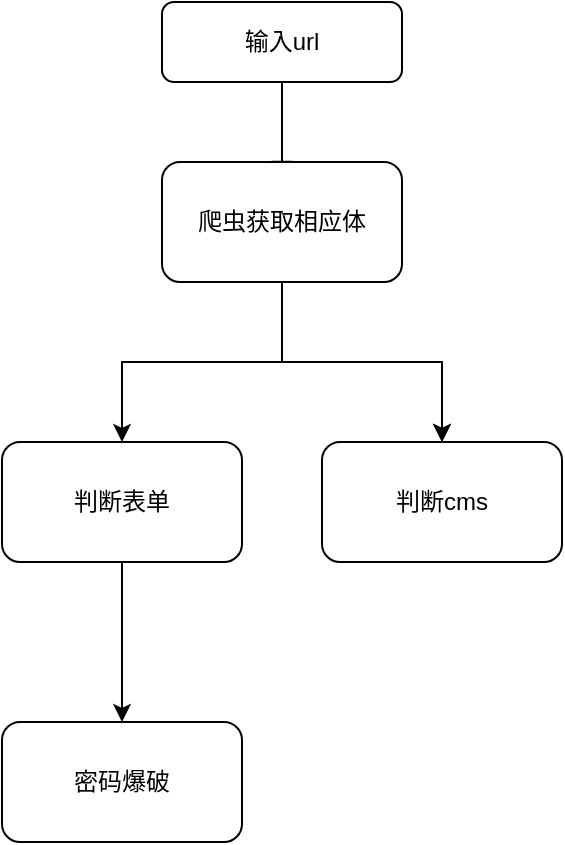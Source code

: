 <mxfile version="21.7.5" type="github">
  <diagram id="C5RBs43oDa-KdzZeNtuy" name="Page-1">
    <mxGraphModel dx="1126" dy="772" grid="1" gridSize="10" guides="1" tooltips="1" connect="1" arrows="1" fold="1" page="1" pageScale="1" pageWidth="827" pageHeight="1169" math="0" shadow="0">
      <root>
        <mxCell id="WIyWlLk6GJQsqaUBKTNV-0" />
        <mxCell id="WIyWlLk6GJQsqaUBKTNV-1" parent="WIyWlLk6GJQsqaUBKTNV-0" />
        <mxCell id="WIyWlLk6GJQsqaUBKTNV-2" value="" style="rounded=0;html=1;jettySize=auto;orthogonalLoop=1;fontSize=11;endArrow=block;endFill=0;endSize=8;strokeWidth=1;shadow=0;labelBackgroundColor=none;edgeStyle=orthogonalEdgeStyle;" parent="WIyWlLk6GJQsqaUBKTNV-1" source="WIyWlLk6GJQsqaUBKTNV-3" edge="1">
          <mxGeometry relative="1" as="geometry">
            <mxPoint x="220" y="170" as="targetPoint" />
          </mxGeometry>
        </mxCell>
        <mxCell id="WIyWlLk6GJQsqaUBKTNV-3" value="输入url" style="rounded=1;whiteSpace=wrap;html=1;fontSize=12;glass=0;strokeWidth=1;shadow=0;" parent="WIyWlLk6GJQsqaUBKTNV-1" vertex="1">
          <mxGeometry x="160" y="80" width="120" height="40" as="geometry" />
        </mxCell>
        <mxCell id="aRoTsoP3xSZto14H4AZ5-2" value="" style="edgeStyle=orthogonalEdgeStyle;rounded=0;orthogonalLoop=1;jettySize=auto;html=1;" edge="1" parent="WIyWlLk6GJQsqaUBKTNV-1" source="aRoTsoP3xSZto14H4AZ5-0" target="aRoTsoP3xSZto14H4AZ5-1">
          <mxGeometry relative="1" as="geometry" />
        </mxCell>
        <mxCell id="aRoTsoP3xSZto14H4AZ5-3" value="" style="edgeStyle=orthogonalEdgeStyle;rounded=0;orthogonalLoop=1;jettySize=auto;html=1;" edge="1" parent="WIyWlLk6GJQsqaUBKTNV-1" source="aRoTsoP3xSZto14H4AZ5-0" target="aRoTsoP3xSZto14H4AZ5-1">
          <mxGeometry relative="1" as="geometry" />
        </mxCell>
        <mxCell id="aRoTsoP3xSZto14H4AZ5-5" value="" style="edgeStyle=orthogonalEdgeStyle;rounded=0;orthogonalLoop=1;jettySize=auto;html=1;" edge="1" parent="WIyWlLk6GJQsqaUBKTNV-1" source="aRoTsoP3xSZto14H4AZ5-0" target="aRoTsoP3xSZto14H4AZ5-4">
          <mxGeometry relative="1" as="geometry" />
        </mxCell>
        <mxCell id="aRoTsoP3xSZto14H4AZ5-0" value="爬虫获取相应体" style="rounded=1;whiteSpace=wrap;html=1;" vertex="1" parent="WIyWlLk6GJQsqaUBKTNV-1">
          <mxGeometry x="160" y="160" width="120" height="60" as="geometry" />
        </mxCell>
        <mxCell id="aRoTsoP3xSZto14H4AZ5-1" value="判断cms" style="whiteSpace=wrap;html=1;rounded=1;" vertex="1" parent="WIyWlLk6GJQsqaUBKTNV-1">
          <mxGeometry x="240" y="300" width="120" height="60" as="geometry" />
        </mxCell>
        <mxCell id="aRoTsoP3xSZto14H4AZ5-7" value="" style="edgeStyle=orthogonalEdgeStyle;rounded=0;orthogonalLoop=1;jettySize=auto;html=1;" edge="1" parent="WIyWlLk6GJQsqaUBKTNV-1" source="aRoTsoP3xSZto14H4AZ5-4" target="aRoTsoP3xSZto14H4AZ5-6">
          <mxGeometry relative="1" as="geometry" />
        </mxCell>
        <mxCell id="aRoTsoP3xSZto14H4AZ5-4" value="判断表单" style="whiteSpace=wrap;html=1;rounded=1;" vertex="1" parent="WIyWlLk6GJQsqaUBKTNV-1">
          <mxGeometry x="80" y="300" width="120" height="60" as="geometry" />
        </mxCell>
        <mxCell id="aRoTsoP3xSZto14H4AZ5-6" value="密码爆破" style="whiteSpace=wrap;html=1;rounded=1;" vertex="1" parent="WIyWlLk6GJQsqaUBKTNV-1">
          <mxGeometry x="80" y="440" width="120" height="60" as="geometry" />
        </mxCell>
      </root>
    </mxGraphModel>
  </diagram>
</mxfile>
